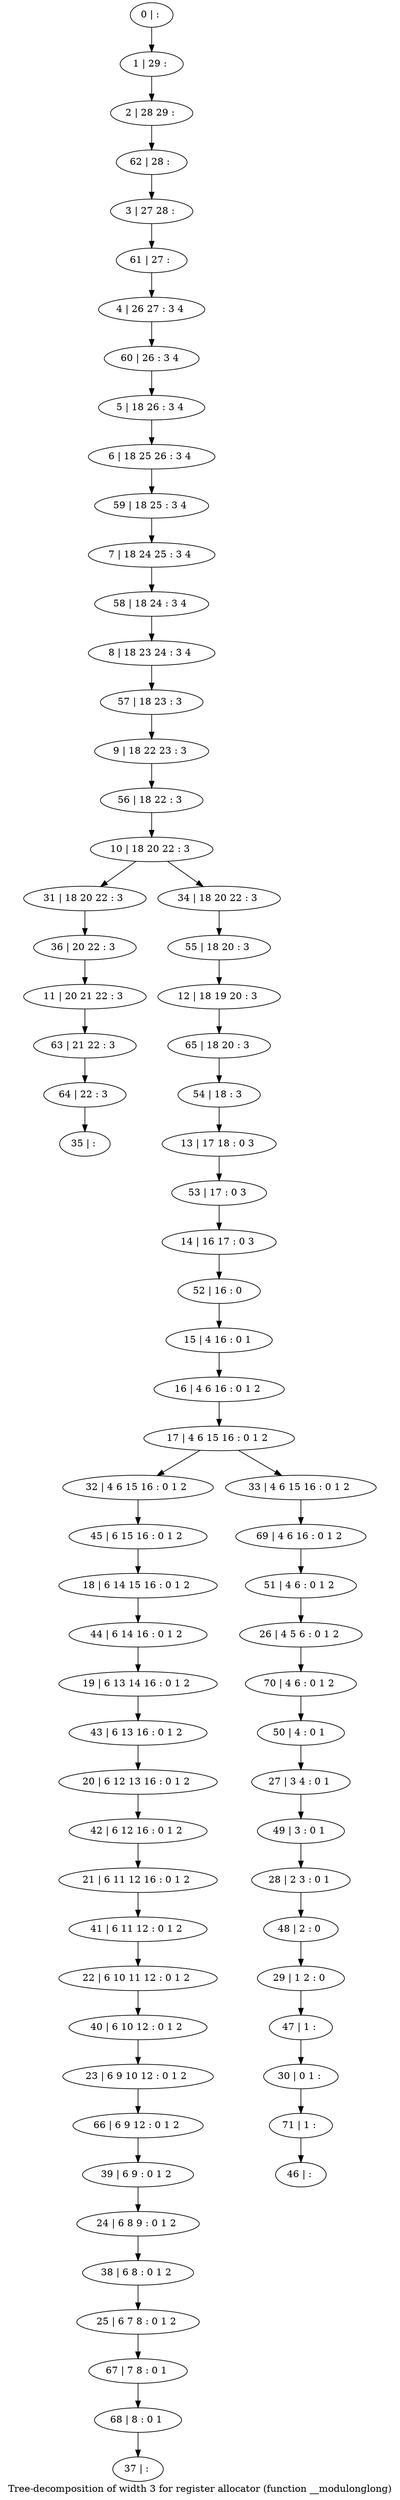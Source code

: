 digraph G {
graph [label="Tree-decomposition of width 3 for register allocator (function __modulonglong)"]
0[label="0 | : "];
1[label="1 | 29 : "];
2[label="2 | 28 29 : "];
3[label="3 | 27 28 : "];
4[label="4 | 26 27 : 3 4 "];
5[label="5 | 18 26 : 3 4 "];
6[label="6 | 18 25 26 : 3 4 "];
7[label="7 | 18 24 25 : 3 4 "];
8[label="8 | 18 23 24 : 3 4 "];
9[label="9 | 18 22 23 : 3 "];
10[label="10 | 18 20 22 : 3 "];
11[label="11 | 20 21 22 : 3 "];
12[label="12 | 18 19 20 : 3 "];
13[label="13 | 17 18 : 0 3 "];
14[label="14 | 16 17 : 0 3 "];
15[label="15 | 4 16 : 0 1 "];
16[label="16 | 4 6 16 : 0 1 2 "];
17[label="17 | 4 6 15 16 : 0 1 2 "];
18[label="18 | 6 14 15 16 : 0 1 2 "];
19[label="19 | 6 13 14 16 : 0 1 2 "];
20[label="20 | 6 12 13 16 : 0 1 2 "];
21[label="21 | 6 11 12 16 : 0 1 2 "];
22[label="22 | 6 10 11 12 : 0 1 2 "];
23[label="23 | 6 9 10 12 : 0 1 2 "];
24[label="24 | 6 8 9 : 0 1 2 "];
25[label="25 | 6 7 8 : 0 1 2 "];
26[label="26 | 4 5 6 : 0 1 2 "];
27[label="27 | 3 4 : 0 1 "];
28[label="28 | 2 3 : 0 1 "];
29[label="29 | 1 2 : 0 "];
30[label="30 | 0 1 : "];
31[label="31 | 18 20 22 : 3 "];
32[label="32 | 4 6 15 16 : 0 1 2 "];
33[label="33 | 4 6 15 16 : 0 1 2 "];
34[label="34 | 18 20 22 : 3 "];
35[label="35 | : "];
36[label="36 | 20 22 : 3 "];
37[label="37 | : "];
38[label="38 | 6 8 : 0 1 2 "];
39[label="39 | 6 9 : 0 1 2 "];
40[label="40 | 6 10 12 : 0 1 2 "];
41[label="41 | 6 11 12 : 0 1 2 "];
42[label="42 | 6 12 16 : 0 1 2 "];
43[label="43 | 6 13 16 : 0 1 2 "];
44[label="44 | 6 14 16 : 0 1 2 "];
45[label="45 | 6 15 16 : 0 1 2 "];
46[label="46 | : "];
47[label="47 | 1 : "];
48[label="48 | 2 : 0 "];
49[label="49 | 3 : 0 1 "];
50[label="50 | 4 : 0 1 "];
51[label="51 | 4 6 : 0 1 2 "];
52[label="52 | 16 : 0 "];
53[label="53 | 17 : 0 3 "];
54[label="54 | 18 : 3 "];
55[label="55 | 18 20 : 3 "];
56[label="56 | 18 22 : 3 "];
57[label="57 | 18 23 : 3 "];
58[label="58 | 18 24 : 3 4 "];
59[label="59 | 18 25 : 3 4 "];
60[label="60 | 26 : 3 4 "];
61[label="61 | 27 : "];
62[label="62 | 28 : "];
63[label="63 | 21 22 : 3 "];
64[label="64 | 22 : 3 "];
65[label="65 | 18 20 : 3 "];
66[label="66 | 6 9 12 : 0 1 2 "];
67[label="67 | 7 8 : 0 1 "];
68[label="68 | 8 : 0 1 "];
69[label="69 | 4 6 16 : 0 1 2 "];
70[label="70 | 4 6 : 0 1 2 "];
71[label="71 | 1 : "];
0->1 ;
1->2 ;
5->6 ;
15->16 ;
16->17 ;
10->31 ;
17->32 ;
17->33 ;
10->34 ;
36->11 ;
31->36 ;
38->25 ;
24->38 ;
39->24 ;
40->23 ;
22->40 ;
41->22 ;
21->41 ;
42->21 ;
20->42 ;
43->20 ;
19->43 ;
44->19 ;
18->44 ;
45->18 ;
32->45 ;
47->30 ;
29->47 ;
48->29 ;
28->48 ;
49->28 ;
27->49 ;
50->27 ;
51->26 ;
52->15 ;
14->52 ;
53->14 ;
13->53 ;
54->13 ;
55->12 ;
34->55 ;
56->10 ;
9->56 ;
57->9 ;
8->57 ;
58->8 ;
7->58 ;
59->7 ;
6->59 ;
60->5 ;
4->60 ;
61->4 ;
3->61 ;
62->3 ;
2->62 ;
11->63 ;
64->35 ;
63->64 ;
65->54 ;
12->65 ;
66->39 ;
23->66 ;
25->67 ;
68->37 ;
67->68 ;
69->51 ;
33->69 ;
70->50 ;
26->70 ;
71->46 ;
30->71 ;
}
